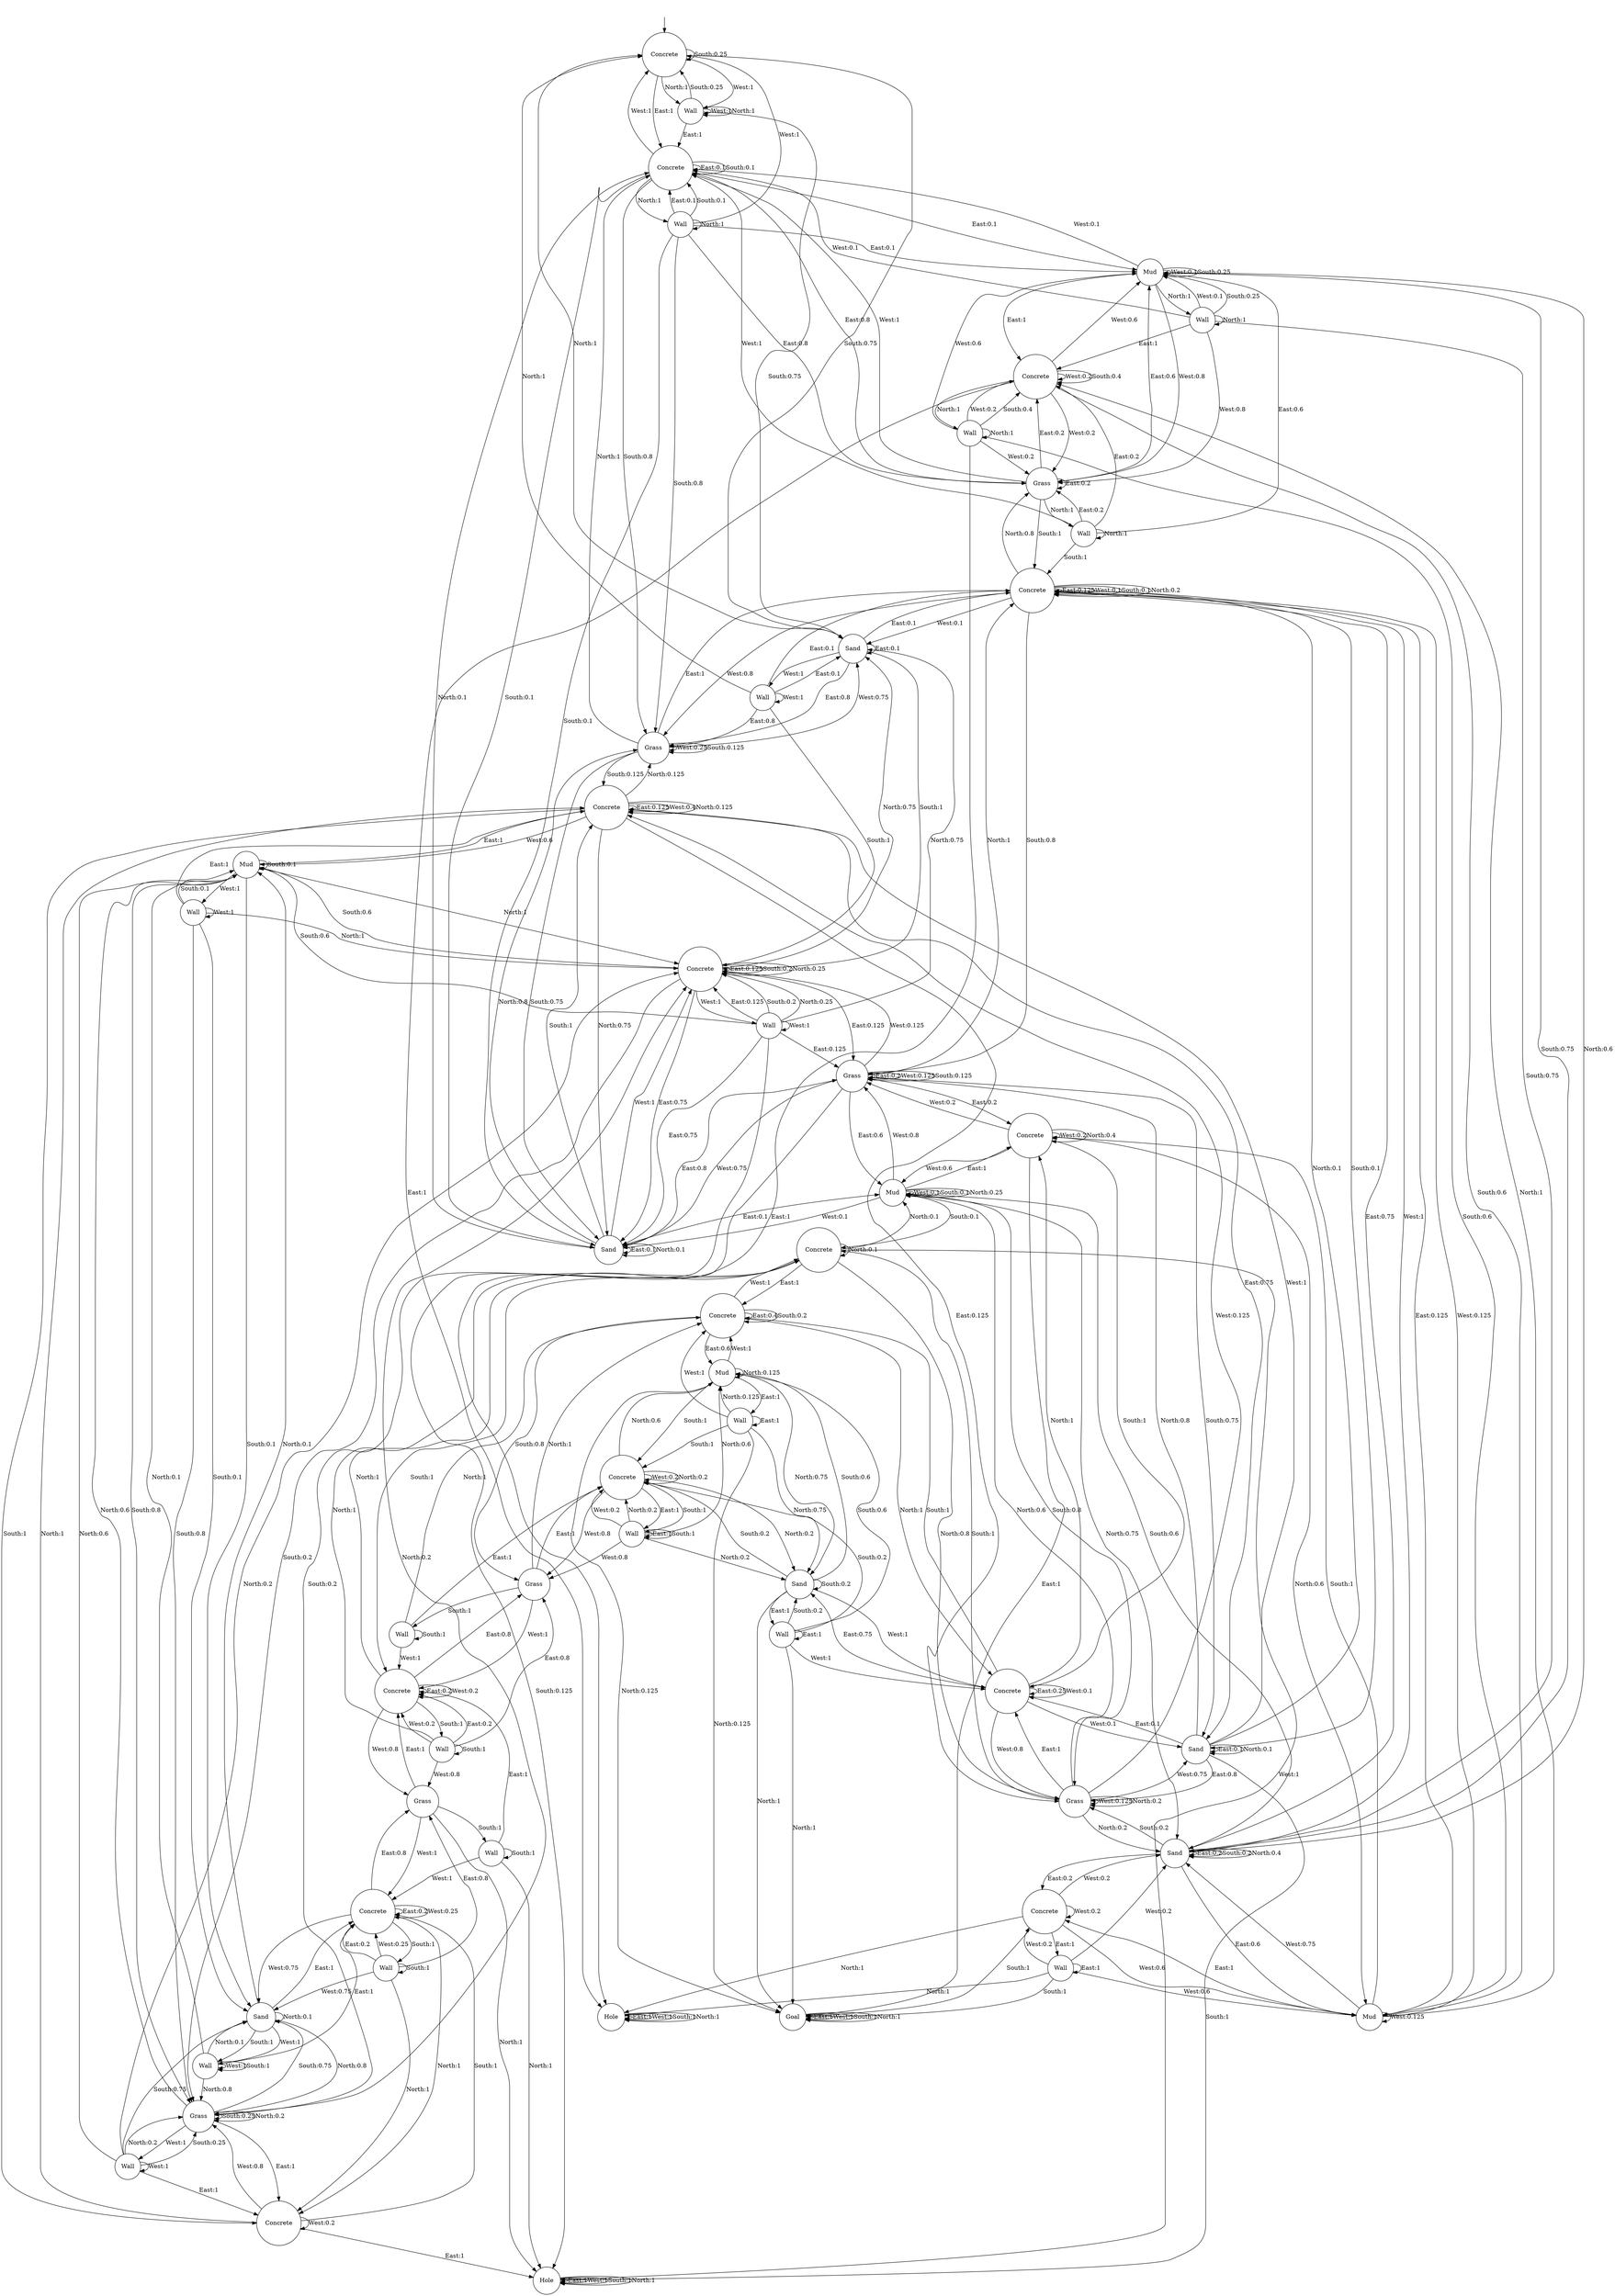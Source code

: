 digraph g {
__start0 [label="" shape="none"];
0 [shape="circle" label="Concrete"];
1 [shape="circle" label="Wall"];
2 [shape="circle" label="Wall"];
3 [shape="circle" label="Sand"];
4 [shape="circle" label="Concrete"];
5 [shape="circle" label="Wall"];
6 [shape="circle" label="Wall"];
7 [shape="circle" label="Mud"];
8 [shape="circle" label="Wall"];
9 [shape="circle" label="Grass"];
10 [shape="circle" label="Wall"];
11 [shape="circle" label="Sand"];
12 [shape="circle" label="Concrete"];
13 [shape="circle" label="Wall"];
14 [shape="circle" label="Grass"];
15 [shape="circle" label="Sand"];
16 [shape="circle" label="Concrete"];
17 [shape="circle" label="Concrete"];
18 [shape="circle" label="Concrete"];
19 [shape="circle" label="Wall"];
20 [shape="circle" label="Wall"];
21 [shape="circle" label="Grass"];
22 [shape="circle" label="Concrete"];
23 [shape="circle" label="Grass"];
24 [shape="circle" label="Sand"];
25 [shape="circle" label="Hole"];
26 [shape="circle" label="Wall"];
27 [shape="circle" label="Grass"];
28 [shape="circle" label="Wall"];
29 [shape="circle" label="Mud"];
30 [shape="circle" label="Sand"];
31 [shape="circle" label="Mud"];
32 [shape="circle" label="Grass"];
33 [shape="circle" label="Concrete"];
34 [shape="circle" label="Concrete"];
35 [shape="circle" label="Wall"];
36 [shape="circle" label="Concrete"];
37 [shape="circle" label="Wall"];
38 [shape="circle" label="Mud"];
39 [shape="circle" label="Concrete"];
40 [shape="circle" label="Concrete"];
41 [shape="circle" label="Concrete"];
42 [shape="circle" label="Wall"];
43 [shape="circle" label="Grass"];
44 [shape="circle" label="Hole"];
45 [shape="circle" label="Concrete"];
46 [shape="circle" label="Wall"];
47 [shape="circle" label="Goal"];
48 [shape="circle" label="Wall"];
49 [shape="circle" label="Sand"];
50 [shape="circle" label="Wall"];
51 [shape="circle" label="Mud"];
52 [shape="circle" label="Concrete"];
53 [shape="circle" label="Wall"];
0 -> 12 [label="East:1"];
0 -> 1 [label="West:1"];
0 -> 0 [label="South:0.25"];
0 -> 3 [label="South:0.75"];
0 -> 1 [label="North:1"];
1 -> 12 [label="East:1"];
1 -> 1 [label="West:1"];
1 -> 0 [label="South:0.25"];
1 -> 3 [label="South:0.75"];
1 -> 1 [label="North:1"];
2 -> 3 [label="East:0.1"];
2 -> 14 [label="East:0.8"];
2 -> 22 [label="East:0.1"];
2 -> 2 [label="West:1"];
2 -> 4 [label="South:1"];
2 -> 0 [label="North:1"];
3 -> 3 [label="East:0.1"];
3 -> 14 [label="East:0.8"];
3 -> 22 [label="East:0.1"];
3 -> 2 [label="West:1"];
3 -> 4 [label="South:1"];
3 -> 0 [label="North:1"];
4 -> 4 [label="East:0.125"];
4 -> 15 [label="East:0.75"];
4 -> 23 [label="East:0.125"];
4 -> 5 [label="West:1"];
4 -> 4 [label="South:0.2"];
4 -> 7 [label="South:0.6"];
4 -> 9 [label="South:0.2"];
4 -> 3 [label="North:0.75"];
4 -> 4 [label="North:0.25"];
5 -> 4 [label="East:0.125"];
5 -> 15 [label="East:0.75"];
5 -> 23 [label="East:0.125"];
5 -> 5 [label="West:1"];
5 -> 4 [label="South:0.2"];
5 -> 7 [label="South:0.6"];
5 -> 9 [label="South:0.2"];
5 -> 3 [label="North:0.75"];
5 -> 4 [label="North:0.25"];
6 -> 16 [label="East:1"];
6 -> 6 [label="West:1"];
6 -> 7 [label="South:0.1"];
6 -> 9 [label="South:0.8"];
6 -> 11 [label="South:0.1"];
6 -> 4 [label="North:1"];
7 -> 16 [label="East:1"];
7 -> 6 [label="West:1"];
7 -> 7 [label="South:0.1"];
7 -> 9 [label="South:0.8"];
7 -> 11 [label="South:0.1"];
7 -> 4 [label="North:1"];
8 -> 17 [label="East:1"];
8 -> 8 [label="West:1"];
8 -> 9 [label="South:0.25"];
8 -> 11 [label="South:0.75"];
8 -> 4 [label="North:0.2"];
8 -> 7 [label="North:0.6"];
8 -> 9 [label="North:0.2"];
9 -> 17 [label="East:1"];
9 -> 8 [label="West:1"];
9 -> 9 [label="South:0.25"];
9 -> 11 [label="South:0.75"];
9 -> 4 [label="North:0.2"];
9 -> 7 [label="North:0.6"];
9 -> 9 [label="North:0.2"];
10 -> 18 [label="East:1"];
10 -> 10 [label="West:1"];
10 -> 10 [label="South:1"];
10 -> 7 [label="North:0.1"];
10 -> 9 [label="North:0.8"];
10 -> 11 [label="North:0.1"];
11 -> 18 [label="East:1"];
11 -> 10 [label="West:1"];
11 -> 10 [label="South:1"];
11 -> 7 [label="North:0.1"];
11 -> 9 [label="North:0.8"];
11 -> 11 [label="North:0.1"];
12 -> 12 [label="East:0.1"];
12 -> 21 [label="East:0.8"];
12 -> 29 [label="East:0.1"];
12 -> 0 [label="West:1"];
12 -> 12 [label="South:0.1"];
12 -> 14 [label="South:0.8"];
12 -> 15 [label="South:0.1"];
12 -> 13 [label="North:1"];
13 -> 12 [label="East:0.1"];
13 -> 21 [label="East:0.8"];
13 -> 29 [label="East:0.1"];
13 -> 0 [label="West:1"];
13 -> 12 [label="South:0.1"];
13 -> 14 [label="South:0.8"];
13 -> 15 [label="South:0.1"];
13 -> 13 [label="North:1"];
14 -> 22 [label="East:1"];
14 -> 3 [label="West:0.75"];
14 -> 14 [label="West:0.25"];
14 -> 14 [label="South:0.125"];
14 -> 15 [label="South:0.75"];
14 -> 16 [label="South:0.125"];
14 -> 12 [label="North:1"];
15 -> 15 [label="East:0.1"];
15 -> 23 [label="East:0.8"];
15 -> 31 [label="East:0.1"];
15 -> 4 [label="West:1"];
15 -> 16 [label="South:1"];
15 -> 12 [label="North:0.1"];
15 -> 14 [label="North:0.8"];
15 -> 15 [label="North:0.1"];
16 -> 16 [label="East:0.125"];
16 -> 24 [label="East:0.75"];
16 -> 32 [label="East:0.125"];
16 -> 7 [label="West:0.6"];
16 -> 16 [label="West:0.4"];
16 -> 17 [label="South:1"];
16 -> 14 [label="North:0.125"];
16 -> 15 [label="North:0.75"];
16 -> 16 [label="North:0.125"];
17 -> 25 [label="East:1"];
17 -> 9 [label="West:0.8"];
17 -> 17 [label="West:0.2"];
17 -> 18 [label="South:1"];
17 -> 16 [label="North:1"];
18 -> 18 [label="East:0.2"];
18 -> 27 [label="East:0.8"];
18 -> 11 [label="West:0.75"];
18 -> 18 [label="West:0.25"];
18 -> 19 [label="South:1"];
18 -> 17 [label="North:1"];
19 -> 18 [label="East:0.2"];
19 -> 27 [label="East:0.8"];
19 -> 11 [label="West:0.75"];
19 -> 18 [label="West:0.25"];
19 -> 19 [label="South:1"];
19 -> 17 [label="North:1"];
20 -> 21 [label="East:0.2"];
20 -> 29 [label="East:0.6"];
20 -> 36 [label="East:0.2"];
20 -> 12 [label="West:1"];
20 -> 22 [label="South:1"];
20 -> 20 [label="North:1"];
21 -> 21 [label="East:0.2"];
21 -> 29 [label="East:0.6"];
21 -> 36 [label="East:0.2"];
21 -> 12 [label="West:1"];
21 -> 22 [label="South:1"];
21 -> 20 [label="North:1"];
22 -> 22 [label="East:0.125"];
22 -> 30 [label="East:0.75"];
22 -> 38 [label="East:0.125"];
22 -> 3 [label="West:0.1"];
22 -> 14 [label="West:0.8"];
22 -> 22 [label="West:0.1"];
22 -> 22 [label="South:0.1"];
22 -> 23 [label="South:0.8"];
22 -> 24 [label="South:0.1"];
22 -> 21 [label="North:0.8"];
22 -> 22 [label="North:0.2"];
23 -> 23 [label="East:0.2"];
23 -> 31 [label="East:0.6"];
23 -> 39 [label="East:0.2"];
23 -> 4 [label="West:0.125"];
23 -> 15 [label="West:0.75"];
23 -> 23 [label="West:0.125"];
23 -> 23 [label="South:0.125"];
23 -> 24 [label="South:0.75"];
23 -> 25 [label="South:0.125"];
23 -> 22 [label="North:1"];
24 -> 24 [label="East:0.1"];
24 -> 32 [label="East:0.8"];
24 -> 40 [label="East:0.1"];
24 -> 16 [label="West:1"];
24 -> 25 [label="South:1"];
24 -> 22 [label="North:0.1"];
24 -> 23 [label="North:0.8"];
24 -> 24 [label="North:0.1"];
25 -> 25 [label="East:1"];
25 -> 25 [label="West:1"];
25 -> 25 [label="South:1"];
25 -> 25 [label="North:1"];
26 -> 34 [label="East:1"];
26 -> 18 [label="West:1"];
26 -> 26 [label="South:1"];
26 -> 25 [label="North:1"];
27 -> 34 [label="East:1"];
27 -> 18 [label="West:1"];
27 -> 26 [label="South:1"];
27 -> 25 [label="North:1"];
28 -> 36 [label="East:1"];
28 -> 12 [label="West:0.1"];
28 -> 21 [label="West:0.8"];
28 -> 29 [label="West:0.1"];
28 -> 29 [label="South:0.25"];
28 -> 30 [label="South:0.75"];
28 -> 28 [label="North:1"];
29 -> 36 [label="East:1"];
29 -> 12 [label="West:0.1"];
29 -> 21 [label="West:0.8"];
29 -> 29 [label="West:0.1"];
29 -> 29 [label="South:0.25"];
29 -> 30 [label="South:0.75"];
29 -> 28 [label="North:1"];
30 -> 30 [label="East:0.2"];
30 -> 38 [label="East:0.6"];
30 -> 45 [label="East:0.2"];
30 -> 22 [label="West:1"];
30 -> 30 [label="South:0.2"];
30 -> 31 [label="South:0.6"];
30 -> 32 [label="South:0.2"];
30 -> 29 [label="North:0.6"];
30 -> 30 [label="North:0.4"];
31 -> 39 [label="East:1"];
31 -> 15 [label="West:0.1"];
31 -> 23 [label="West:0.8"];
31 -> 31 [label="West:0.1"];
31 -> 31 [label="South:0.1"];
31 -> 32 [label="South:0.8"];
31 -> 33 [label="South:0.1"];
31 -> 30 [label="North:0.75"];
31 -> 31 [label="North:0.25"];
32 -> 40 [label="East:1"];
32 -> 16 [label="West:0.125"];
32 -> 24 [label="West:0.75"];
32 -> 32 [label="West:0.125"];
32 -> 33 [label="South:1"];
32 -> 30 [label="North:0.2"];
32 -> 31 [label="North:0.6"];
32 -> 32 [label="North:0.2"];
33 -> 41 [label="East:1"];
33 -> 25 [label="West:1"];
33 -> 34 [label="South:1"];
33 -> 31 [label="North:0.1"];
33 -> 32 [label="North:0.8"];
33 -> 33 [label="North:0.1"];
34 -> 34 [label="East:0.2"];
34 -> 43 [label="East:0.8"];
34 -> 27 [label="West:0.8"];
34 -> 34 [label="West:0.2"];
34 -> 35 [label="South:1"];
34 -> 33 [label="North:1"];
35 -> 34 [label="East:0.2"];
35 -> 43 [label="East:0.8"];
35 -> 27 [label="West:0.8"];
35 -> 34 [label="West:0.2"];
35 -> 35 [label="South:1"];
35 -> 33 [label="North:1"];
36 -> 44 [label="East:1"];
36 -> 21 [label="West:0.2"];
36 -> 29 [label="West:0.6"];
36 -> 36 [label="West:0.2"];
36 -> 36 [label="South:0.4"];
36 -> 38 [label="South:0.6"];
36 -> 37 [label="North:1"];
37 -> 44 [label="East:1"];
37 -> 21 [label="West:0.2"];
37 -> 29 [label="West:0.6"];
37 -> 36 [label="West:0.2"];
37 -> 36 [label="South:0.4"];
37 -> 38 [label="South:0.6"];
37 -> 37 [label="North:1"];
38 -> 45 [label="East:1"];
38 -> 22 [label="West:0.125"];
38 -> 30 [label="West:0.75"];
38 -> 38 [label="West:0.125"];
38 -> 39 [label="South:1"];
38 -> 36 [label="North:1"];
39 -> 47 [label="East:1"];
39 -> 23 [label="West:0.2"];
39 -> 31 [label="West:0.6"];
39 -> 39 [label="West:0.2"];
39 -> 40 [label="South:1"];
39 -> 38 [label="North:0.6"];
39 -> 39 [label="North:0.4"];
40 -> 40 [label="East:0.25"];
40 -> 49 [label="East:0.75"];
40 -> 24 [label="West:0.1"];
40 -> 32 [label="West:0.8"];
40 -> 40 [label="West:0.1"];
40 -> 41 [label="South:1"];
40 -> 39 [label="North:1"];
41 -> 41 [label="East:0.4"];
41 -> 51 [label="East:0.6"];
41 -> 33 [label="West:1"];
41 -> 41 [label="South:0.2"];
41 -> 43 [label="South:0.8"];
41 -> 40 [label="North:1"];
42 -> 52 [label="East:1"];
42 -> 34 [label="West:1"];
42 -> 42 [label="South:1"];
42 -> 41 [label="North:1"];
43 -> 52 [label="East:1"];
43 -> 34 [label="West:1"];
43 -> 42 [label="South:1"];
43 -> 41 [label="North:1"];
44 -> 44 [label="East:1"];
44 -> 44 [label="West:1"];
44 -> 44 [label="South:1"];
44 -> 44 [label="North:1"];
45 -> 46 [label="East:1"];
45 -> 30 [label="West:0.2"];
45 -> 38 [label="West:0.6"];
45 -> 45 [label="West:0.2"];
45 -> 47 [label="South:1"];
45 -> 44 [label="North:1"];
46 -> 46 [label="East:1"];
46 -> 30 [label="West:0.2"];
46 -> 38 [label="West:0.6"];
46 -> 45 [label="West:0.2"];
46 -> 47 [label="South:1"];
46 -> 44 [label="North:1"];
47 -> 47 [label="East:1"];
47 -> 47 [label="West:1"];
47 -> 47 [label="South:1"];
47 -> 47 [label="North:1"];
48 -> 48 [label="East:1"];
48 -> 40 [label="West:1"];
48 -> 49 [label="South:0.2"];
48 -> 51 [label="South:0.6"];
48 -> 52 [label="South:0.2"];
48 -> 47 [label="North:1"];
49 -> 48 [label="East:1"];
49 -> 40 [label="West:1"];
49 -> 49 [label="South:0.2"];
49 -> 51 [label="South:0.6"];
49 -> 52 [label="South:0.2"];
49 -> 47 [label="North:1"];
50 -> 50 [label="East:1"];
50 -> 41 [label="West:1"];
50 -> 52 [label="South:1"];
50 -> 47 [label="North:0.125"];
50 -> 49 [label="North:0.75"];
50 -> 51 [label="North:0.125"];
51 -> 50 [label="East:1"];
51 -> 41 [label="West:1"];
51 -> 52 [label="South:1"];
51 -> 47 [label="North:0.125"];
51 -> 49 [label="North:0.75"];
51 -> 51 [label="North:0.125"];
52 -> 53 [label="East:1"];
52 -> 43 [label="West:0.8"];
52 -> 52 [label="West:0.2"];
52 -> 53 [label="South:1"];
52 -> 49 [label="North:0.2"];
52 -> 51 [label="North:0.6"];
52 -> 52 [label="North:0.2"];
53 -> 53 [label="East:1"];
53 -> 43 [label="West:0.8"];
53 -> 52 [label="West:0.2"];
53 -> 53 [label="South:1"];
53 -> 49 [label="North:0.2"];
53 -> 51 [label="North:0.6"];
53 -> 52 [label="North:0.2"];
__start0 -> 0;
}
